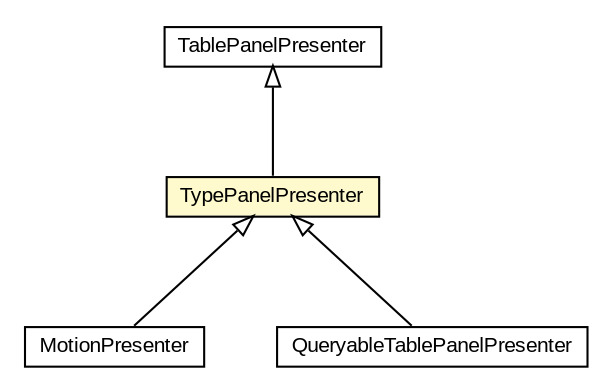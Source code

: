 #!/usr/local/bin/dot
#
# Class diagram 
# Generated by UMLGraph version 5.3 (http://www.umlgraph.org/)
#

digraph G {
	edge [fontname="arial",fontsize=10,labelfontname="arial",labelfontsize=10];
	node [fontname="arial",fontsize=10,shape=plaintext];
	nodesep=0.25;
	ranksep=0.5;
	// context.arch.intelligibility.apps.accelerometer.MotionPresenter
	c143008 [label=<<table title="context.arch.intelligibility.apps.accelerometer.MotionPresenter" border="0" cellborder="1" cellspacing="0" cellpadding="2" port="p" href="../apps/accelerometer/MotionPresenter.html">
		<tr><td><table border="0" cellspacing="0" cellpadding="1">
<tr><td align="center" balign="center"> MotionPresenter </td></tr>
		</table></td></tr>
		</table>>, fontname="arial", fontcolor="black", fontsize=10.0];
	// context.arch.intelligibility.presenters.TypePanelPresenter
	c143331 [label=<<table title="context.arch.intelligibility.presenters.TypePanelPresenter" border="0" cellborder="1" cellspacing="0" cellpadding="2" port="p" bgcolor="lemonChiffon" href="./TypePanelPresenter.html">
		<tr><td><table border="0" cellspacing="0" cellpadding="1">
<tr><td align="center" balign="center"> TypePanelPresenter </td></tr>
		</table></td></tr>
		</table>>, fontname="arial", fontcolor="black", fontsize=10.0];
	// context.arch.intelligibility.presenters.TablePanelPresenter
	c143332 [label=<<table title="context.arch.intelligibility.presenters.TablePanelPresenter" border="0" cellborder="1" cellspacing="0" cellpadding="2" port="p" href="./TablePanelPresenter.html">
		<tr><td><table border="0" cellspacing="0" cellpadding="1">
<tr><td align="center" balign="center"> TablePanelPresenter </td></tr>
		</table></td></tr>
		</table>>, fontname="arial", fontcolor="black", fontsize=10.0];
	// context.arch.intelligibility.presenters.QueryableTablePanelPresenter
	c143345 [label=<<table title="context.arch.intelligibility.presenters.QueryableTablePanelPresenter" border="0" cellborder="1" cellspacing="0" cellpadding="2" port="p" href="./QueryableTablePanelPresenter.html">
		<tr><td><table border="0" cellspacing="0" cellpadding="1">
<tr><td align="center" balign="center"> QueryableTablePanelPresenter </td></tr>
		</table></td></tr>
		</table>>, fontname="arial", fontcolor="black", fontsize=10.0];
	//context.arch.intelligibility.apps.accelerometer.MotionPresenter extends context.arch.intelligibility.presenters.TypePanelPresenter
	c143331:p -> c143008:p [dir=back,arrowtail=empty];
	//context.arch.intelligibility.presenters.TypePanelPresenter extends context.arch.intelligibility.presenters.TablePanelPresenter
	c143332:p -> c143331:p [dir=back,arrowtail=empty];
	//context.arch.intelligibility.presenters.QueryableTablePanelPresenter extends context.arch.intelligibility.presenters.TypePanelPresenter
	c143331:p -> c143345:p [dir=back,arrowtail=empty];
}

